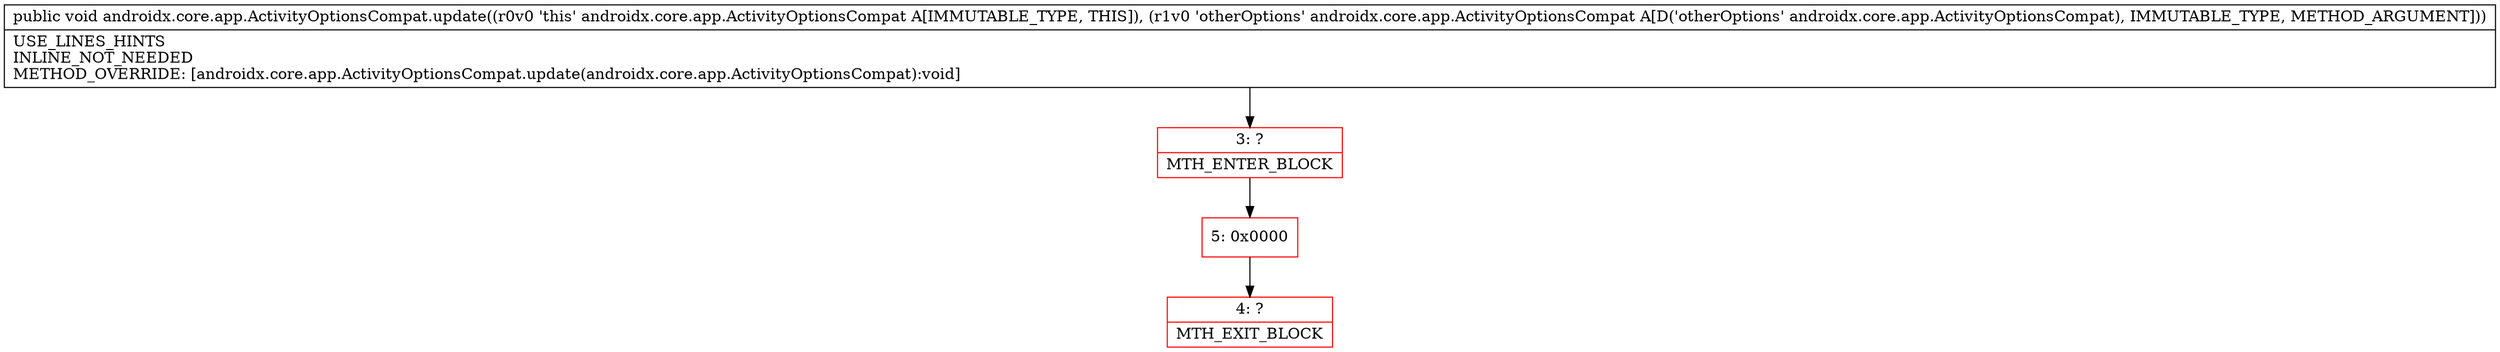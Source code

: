 digraph "CFG forandroidx.core.app.ActivityOptionsCompat.update(Landroidx\/core\/app\/ActivityOptionsCompat;)V" {
subgraph cluster_Region_1338673136 {
label = "R(0)";
node [shape=record,color=blue];
}
Node_3 [shape=record,color=red,label="{3\:\ ?|MTH_ENTER_BLOCK\l}"];
Node_5 [shape=record,color=red,label="{5\:\ 0x0000}"];
Node_4 [shape=record,color=red,label="{4\:\ ?|MTH_EXIT_BLOCK\l}"];
MethodNode[shape=record,label="{public void androidx.core.app.ActivityOptionsCompat.update((r0v0 'this' androidx.core.app.ActivityOptionsCompat A[IMMUTABLE_TYPE, THIS]), (r1v0 'otherOptions' androidx.core.app.ActivityOptionsCompat A[D('otherOptions' androidx.core.app.ActivityOptionsCompat), IMMUTABLE_TYPE, METHOD_ARGUMENT]))  | USE_LINES_HINTS\lINLINE_NOT_NEEDED\lMETHOD_OVERRIDE: [androidx.core.app.ActivityOptionsCompat.update(androidx.core.app.ActivityOptionsCompat):void]\l}"];
MethodNode -> Node_3;Node_3 -> Node_5;
Node_5 -> Node_4;
}

